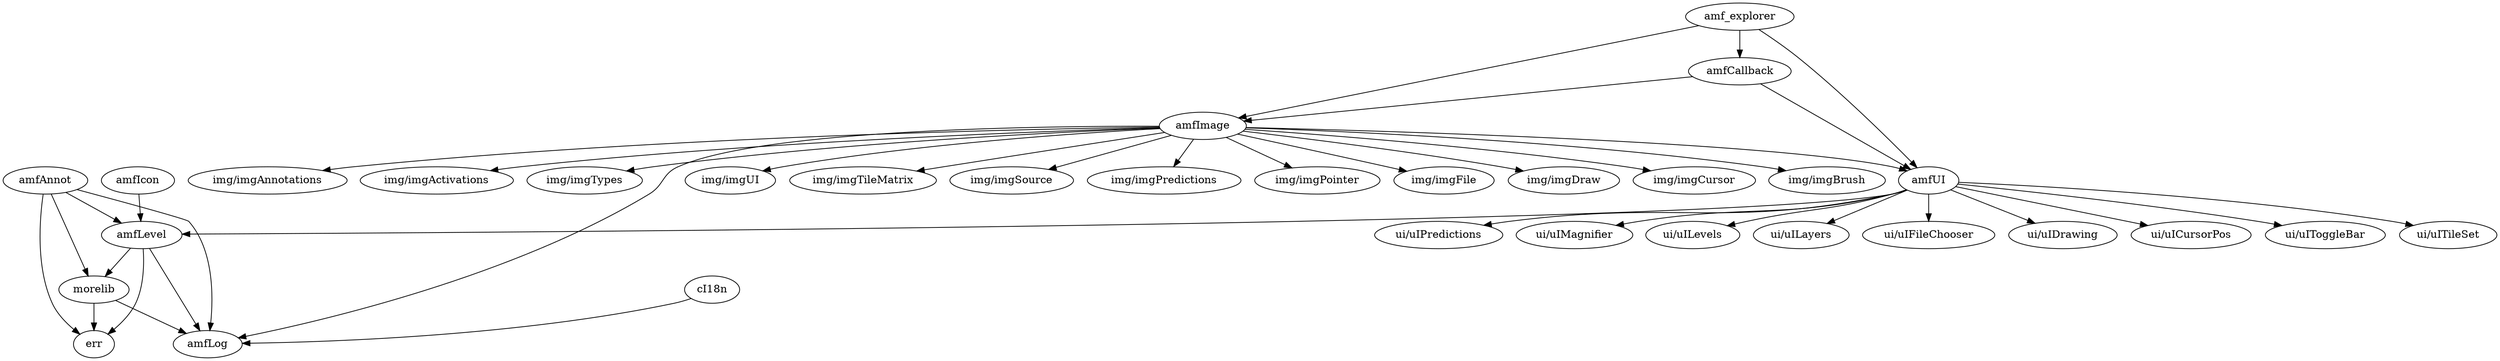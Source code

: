 digraph depend {
"amfAnnot" -> "morelib"
"amfAnnot" -> "err"
"amfAnnot" -> "amfLog"
"amfAnnot" -> "amfLevel"
"amfCallback" -> "amfUI"
"amfCallback" -> "amfImage"
"amfIcon" -> "amfLevel"
"amfImage" -> "img/imgUI"
"amfImage" -> "img/imgTileMatrix"
"amfImage" -> "img/imgSource"
"amfImage" -> "img/imgPredictions"
"amfImage" -> "img/imgPointer"
"amfImage" -> "img/imgFile"
"amfImage" -> "img/imgDraw"
"amfImage" -> "img/imgCursor"
"amfImage" -> "img/imgBrush"
"amfImage" -> "img/imgAnnotations"
"amfImage" -> "img/imgActivations"
"amfImage" -> "amfUI"
"amfImage" -> "amfLog"
"amfImage" -> "img/imgTypes"
"amfLevel" -> "morelib"
"amfLevel" -> "err"
"amfLevel" -> "amfLog"
"amfUI" -> "ui/uIToggleBar"
"amfUI" -> "ui/uITileSet"
"amfUI" -> "ui/uIPredictions"
"amfUI" -> "ui/uIMagnifier"
"amfUI" -> "ui/uILevels"
"amfUI" -> "ui/uILayers"
"amfUI" -> "ui/uIFileChooser"
"amfUI" -> "ui/uIDrawing"
"amfUI" -> "ui/uICursorPos"
"amfUI" -> "amfLevel"
"amf_explorer" -> "amfUI"
"amf_explorer" -> "amfImage"
"amf_explorer" -> "amfCallback"
"cI18n" -> "amfLog"
"morelib" -> "err"
"morelib" -> "amfLog"
}
